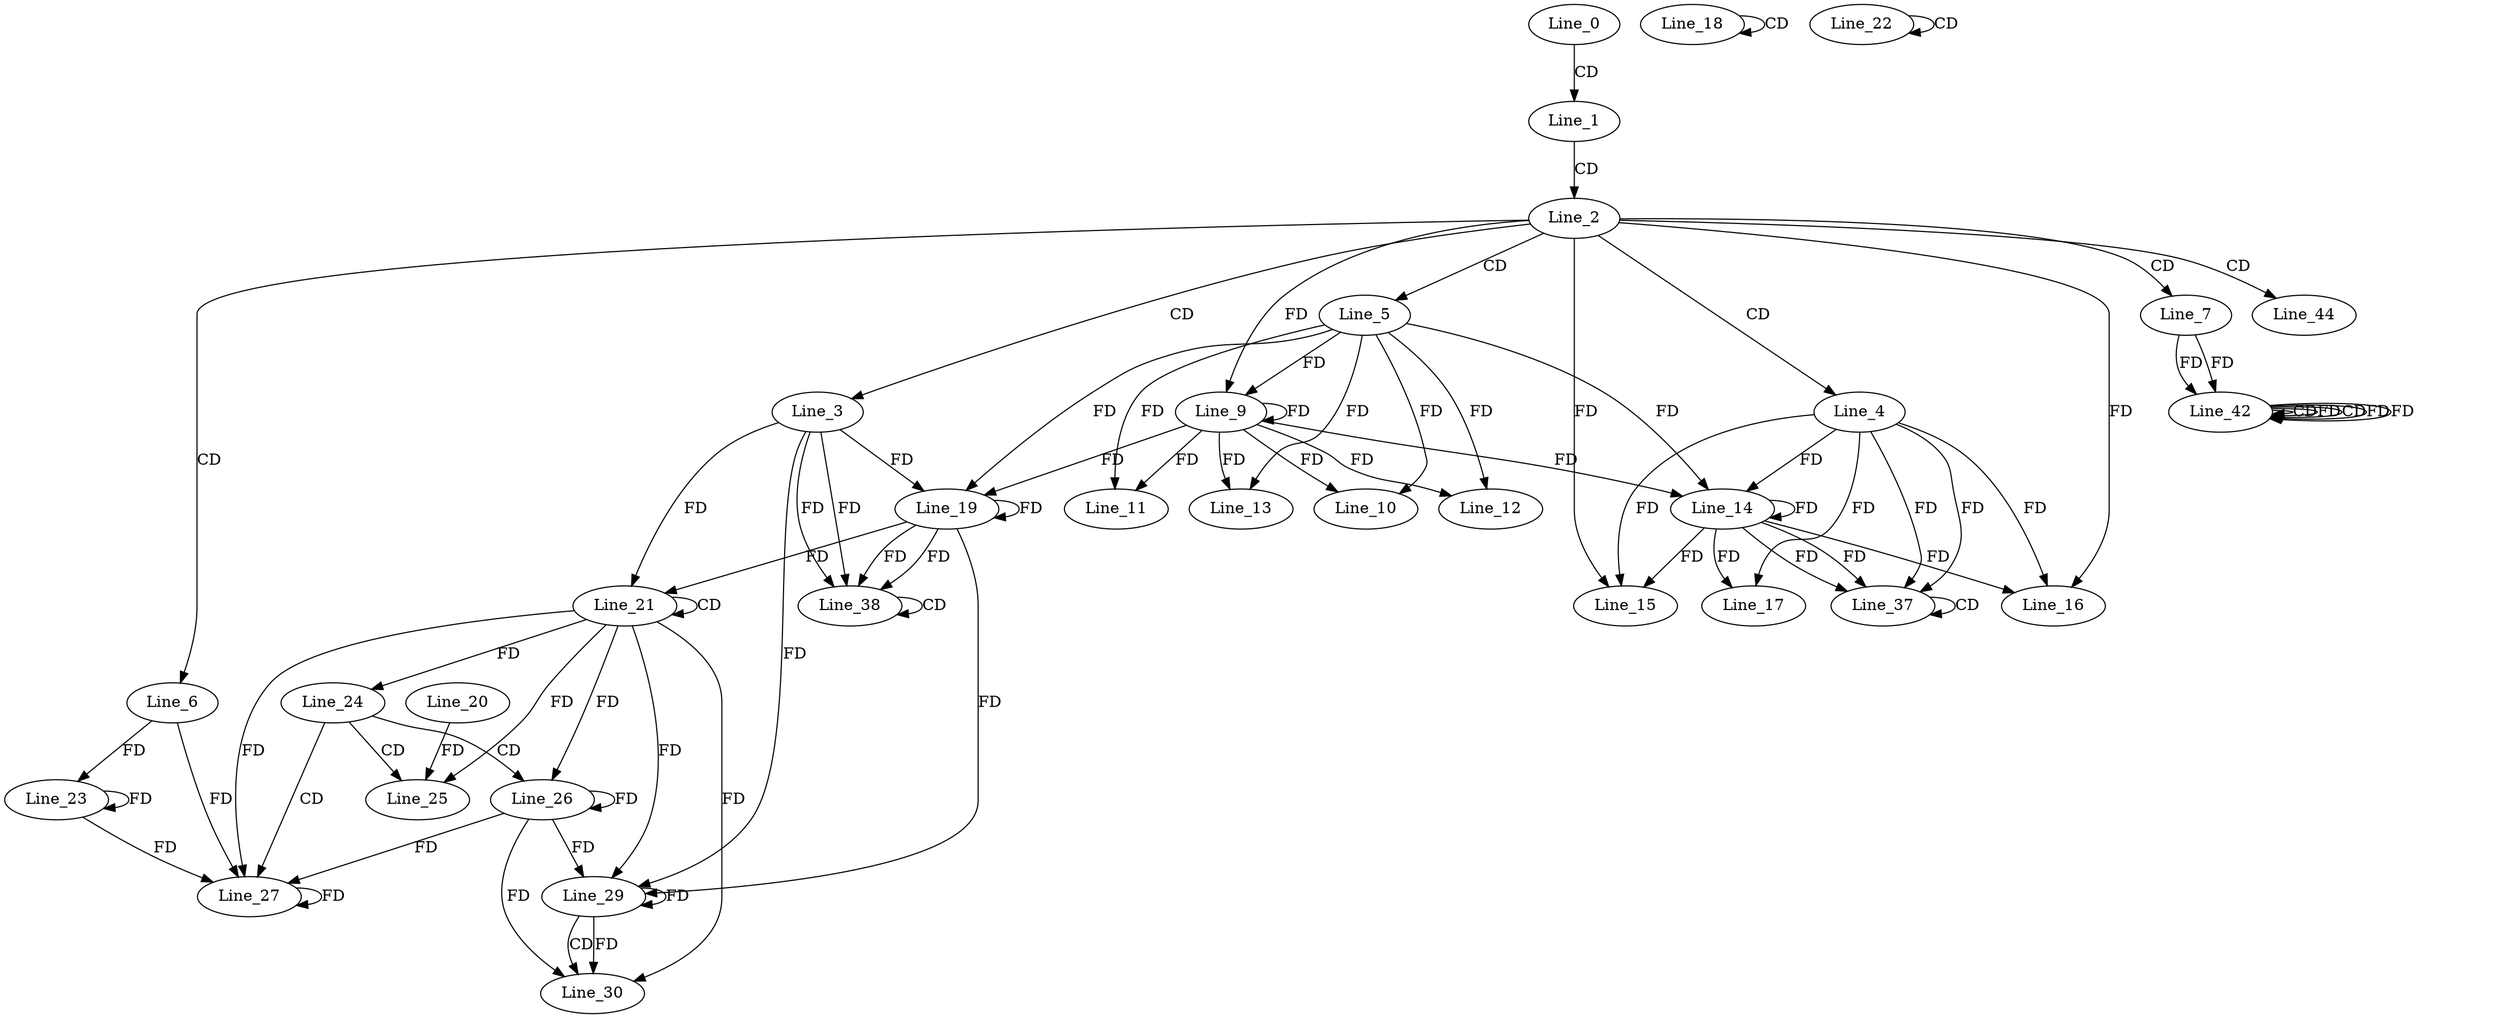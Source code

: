 digraph G {
  Line_0;
  Line_1;
  Line_2;
  Line_3;
  Line_4;
  Line_5;
  Line_6;
  Line_7;
  Line_9;
  Line_9;
  Line_10;
  Line_11;
  Line_12;
  Line_13;
  Line_14;
  Line_14;
  Line_15;
  Line_15;
  Line_16;
  Line_17;
  Line_18;
  Line_18;
  Line_19;
  Line_19;
  Line_21;
  Line_21;
  Line_22;
  Line_22;
  Line_23;
  Line_24;
  Line_25;
  Line_20;
  Line_26;
  Line_26;
  Line_26;
  Line_27;
  Line_27;
  Line_29;
  Line_29;
  Line_29;
  Line_30;
  Line_30;
  Line_37;
  Line_37;
  Line_38;
  Line_38;
  Line_42;
  Line_42;
  Line_42;
  Line_44;
  Line_0 -> Line_1 [ label="CD" ];
  Line_1 -> Line_2 [ label="CD" ];
  Line_2 -> Line_3 [ label="CD" ];
  Line_2 -> Line_4 [ label="CD" ];
  Line_2 -> Line_5 [ label="CD" ];
  Line_2 -> Line_6 [ label="CD" ];
  Line_2 -> Line_7 [ label="CD" ];
  Line_5 -> Line_9 [ label="FD" ];
  Line_9 -> Line_9 [ label="FD" ];
  Line_2 -> Line_9 [ label="FD" ];
  Line_5 -> Line_10 [ label="FD" ];
  Line_9 -> Line_10 [ label="FD" ];
  Line_5 -> Line_11 [ label="FD" ];
  Line_9 -> Line_11 [ label="FD" ];
  Line_5 -> Line_12 [ label="FD" ];
  Line_9 -> Line_12 [ label="FD" ];
  Line_5 -> Line_13 [ label="FD" ];
  Line_9 -> Line_13 [ label="FD" ];
  Line_4 -> Line_14 [ label="FD" ];
  Line_14 -> Line_14 [ label="FD" ];
  Line_5 -> Line_14 [ label="FD" ];
  Line_9 -> Line_14 [ label="FD" ];
  Line_4 -> Line_15 [ label="FD" ];
  Line_14 -> Line_15 [ label="FD" ];
  Line_2 -> Line_15 [ label="FD" ];
  Line_4 -> Line_16 [ label="FD" ];
  Line_14 -> Line_16 [ label="FD" ];
  Line_2 -> Line_16 [ label="FD" ];
  Line_4 -> Line_17 [ label="FD" ];
  Line_14 -> Line_17 [ label="FD" ];
  Line_18 -> Line_18 [ label="CD" ];
  Line_3 -> Line_19 [ label="FD" ];
  Line_19 -> Line_19 [ label="FD" ];
  Line_5 -> Line_19 [ label="FD" ];
  Line_9 -> Line_19 [ label="FD" ];
  Line_21 -> Line_21 [ label="CD" ];
  Line_3 -> Line_21 [ label="FD" ];
  Line_19 -> Line_21 [ label="FD" ];
  Line_22 -> Line_22 [ label="CD" ];
  Line_6 -> Line_23 [ label="FD" ];
  Line_23 -> Line_23 [ label="FD" ];
  Line_21 -> Line_24 [ label="FD" ];
  Line_24 -> Line_25 [ label="CD" ];
  Line_20 -> Line_25 [ label="FD" ];
  Line_21 -> Line_25 [ label="FD" ];
  Line_24 -> Line_26 [ label="CD" ];
  Line_21 -> Line_26 [ label="FD" ];
  Line_26 -> Line_26 [ label="FD" ];
  Line_24 -> Line_27 [ label="CD" ];
  Line_6 -> Line_27 [ label="FD" ];
  Line_23 -> Line_27 [ label="FD" ];
  Line_27 -> Line_27 [ label="FD" ];
  Line_21 -> Line_27 [ label="FD" ];
  Line_26 -> Line_27 [ label="FD" ];
  Line_29 -> Line_29 [ label="FD" ];
  Line_21 -> Line_29 [ label="FD" ];
  Line_26 -> Line_29 [ label="FD" ];
  Line_3 -> Line_29 [ label="FD" ];
  Line_19 -> Line_29 [ label="FD" ];
  Line_29 -> Line_30 [ label="CD" ];
  Line_29 -> Line_30 [ label="FD" ];
  Line_21 -> Line_30 [ label="FD" ];
  Line_26 -> Line_30 [ label="FD" ];
  Line_4 -> Line_37 [ label="FD" ];
  Line_14 -> Line_37 [ label="FD" ];
  Line_37 -> Line_37 [ label="CD" ];
  Line_4 -> Line_37 [ label="FD" ];
  Line_14 -> Line_37 [ label="FD" ];
  Line_3 -> Line_38 [ label="FD" ];
  Line_19 -> Line_38 [ label="FD" ];
  Line_38 -> Line_38 [ label="CD" ];
  Line_3 -> Line_38 [ label="FD" ];
  Line_19 -> Line_38 [ label="FD" ];
  Line_42 -> Line_42 [ label="CD" ];
  Line_7 -> Line_42 [ label="FD" ];
  Line_42 -> Line_42 [ label="FD" ];
  Line_42 -> Line_42 [ label="CD" ];
  Line_7 -> Line_42 [ label="FD" ];
  Line_42 -> Line_42 [ label="FD" ];
  Line_42 -> Line_42 [ label="FD" ];
  Line_2 -> Line_44 [ label="CD" ];
}

